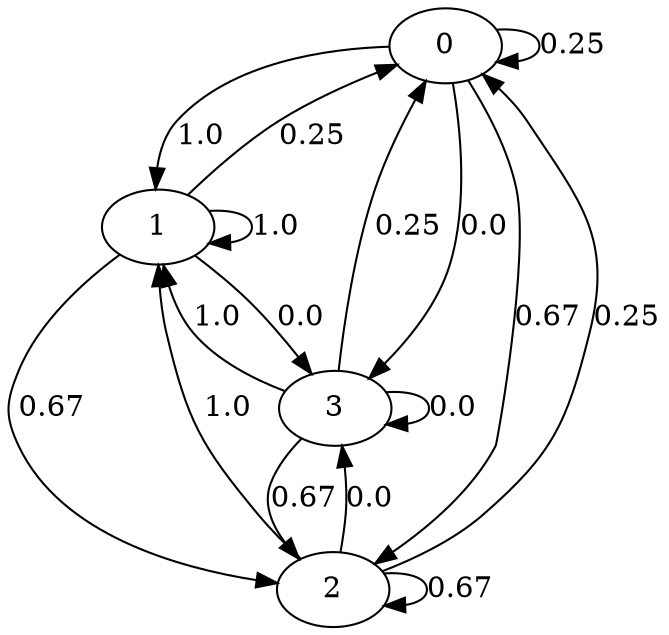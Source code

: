 digraph G {0 -> 0 [label="0.25"];0 -> 1 [label="1.0"];0 -> 2 [label="0.67"];0 -> 3 [label="0.0"];1 -> 0 [label="0.25"];1 -> 1 [label="1.0"];1 -> 2 [label="0.67"];1 -> 3 [label="0.0"];2 -> 0 [label="0.25"];2 -> 1 [label="1.0"];2 -> 2 [label="0.67"];2 -> 3 [label="0.0"];3 -> 0 [label="0.25"];3 -> 1 [label="1.0"];3 -> 2 [label="0.67"];3 -> 3 [label="0.0"];}